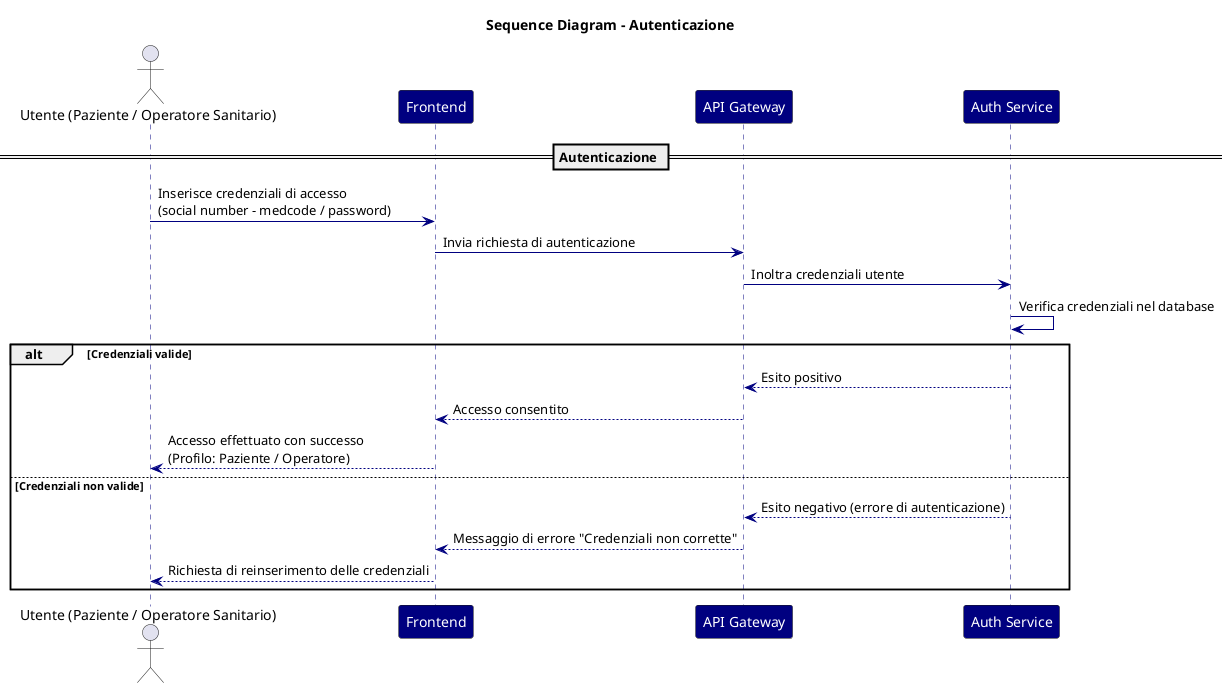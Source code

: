 @startuml sequence_diagram_AUTH
title Sequence Diagram - Autenticazione

skinparam backgroundColor #FFFFFF
skinparam sequence {
  ArrowColor #000080
  LifeLineBorderColor #000080
  LifeLineBackgroundColor #C0392B
  ParticipantBackgroundColor #000080
  ParticipantFontColor #FFFFFF
  FontColor #000060
}

actor User as "Utente (Paziente / Operatore Sanitario)"
participant FE as "Frontend"
participant APIG as "API Gateway"
participant Auth as "Auth Service"

== Autenticazione ==
User -> FE : Inserisce credenziali di accesso\n(social number - medcode / password)
FE -> APIG : Invia richiesta di autenticazione
APIG -> Auth : Inoltra credenziali utente

Auth -> Auth : Verifica credenziali nel database

alt Credenziali valide
    Auth --> APIG : Esito positivo
    APIG --> FE : Accesso consentito
    FE --> User : Accesso effettuato con successo\n(Profilo: Paziente / Operatore)
else Credenziali non valide
    Auth --> APIG : Esito negativo (errore di autenticazione)
    APIG --> FE : Messaggio di errore "Credenziali non corrette"
    FE --> User : Richiesta di reinserimento delle credenziali
end

@enduml
